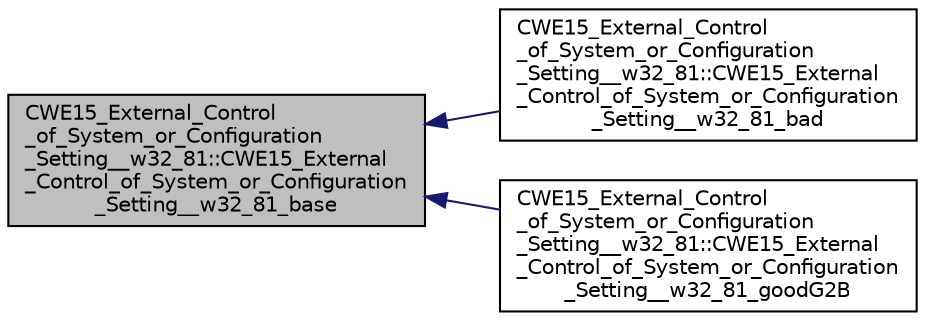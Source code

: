 digraph "CWE15_External_Control_of_System_or_Configuration_Setting__w32_81::CWE15_External_Control_of_System_or_Configuration_Setting__w32_81_base"
{
  edge [fontname="Helvetica",fontsize="10",labelfontname="Helvetica",labelfontsize="10"];
  node [fontname="Helvetica",fontsize="10",shape=record];
  rankdir="LR";
  Node0 [label="CWE15_External_Control\l_of_System_or_Configuration\l_Setting__w32_81::CWE15_External\l_Control_of_System_or_Configuration\l_Setting__w32_81_base",height=0.2,width=0.4,color="black", fillcolor="grey75", style="filled", fontcolor="black"];
  Node0 -> Node1 [dir="back",color="midnightblue",fontsize="10",style="solid",fontname="Helvetica"];
  Node1 [label="CWE15_External_Control\l_of_System_or_Configuration\l_Setting__w32_81::CWE15_External\l_Control_of_System_or_Configuration\l_Setting__w32_81_bad",height=0.2,width=0.4,color="black", fillcolor="white", style="filled",URL="$classCWE15__External__Control__of__System__or__Configuration__Setting____w32__81_1_1CWE15__Exterd9fcd7ae1ca161163dd9a943055f3a83.html"];
  Node0 -> Node2 [dir="back",color="midnightblue",fontsize="10",style="solid",fontname="Helvetica"];
  Node2 [label="CWE15_External_Control\l_of_System_or_Configuration\l_Setting__w32_81::CWE15_External\l_Control_of_System_or_Configuration\l_Setting__w32_81_goodG2B",height=0.2,width=0.4,color="black", fillcolor="white", style="filled",URL="$classCWE15__External__Control__of__System__or__Configuration__Setting____w32__81_1_1CWE15__Exter91ee01b56fba21499044109506040254.html"];
}
